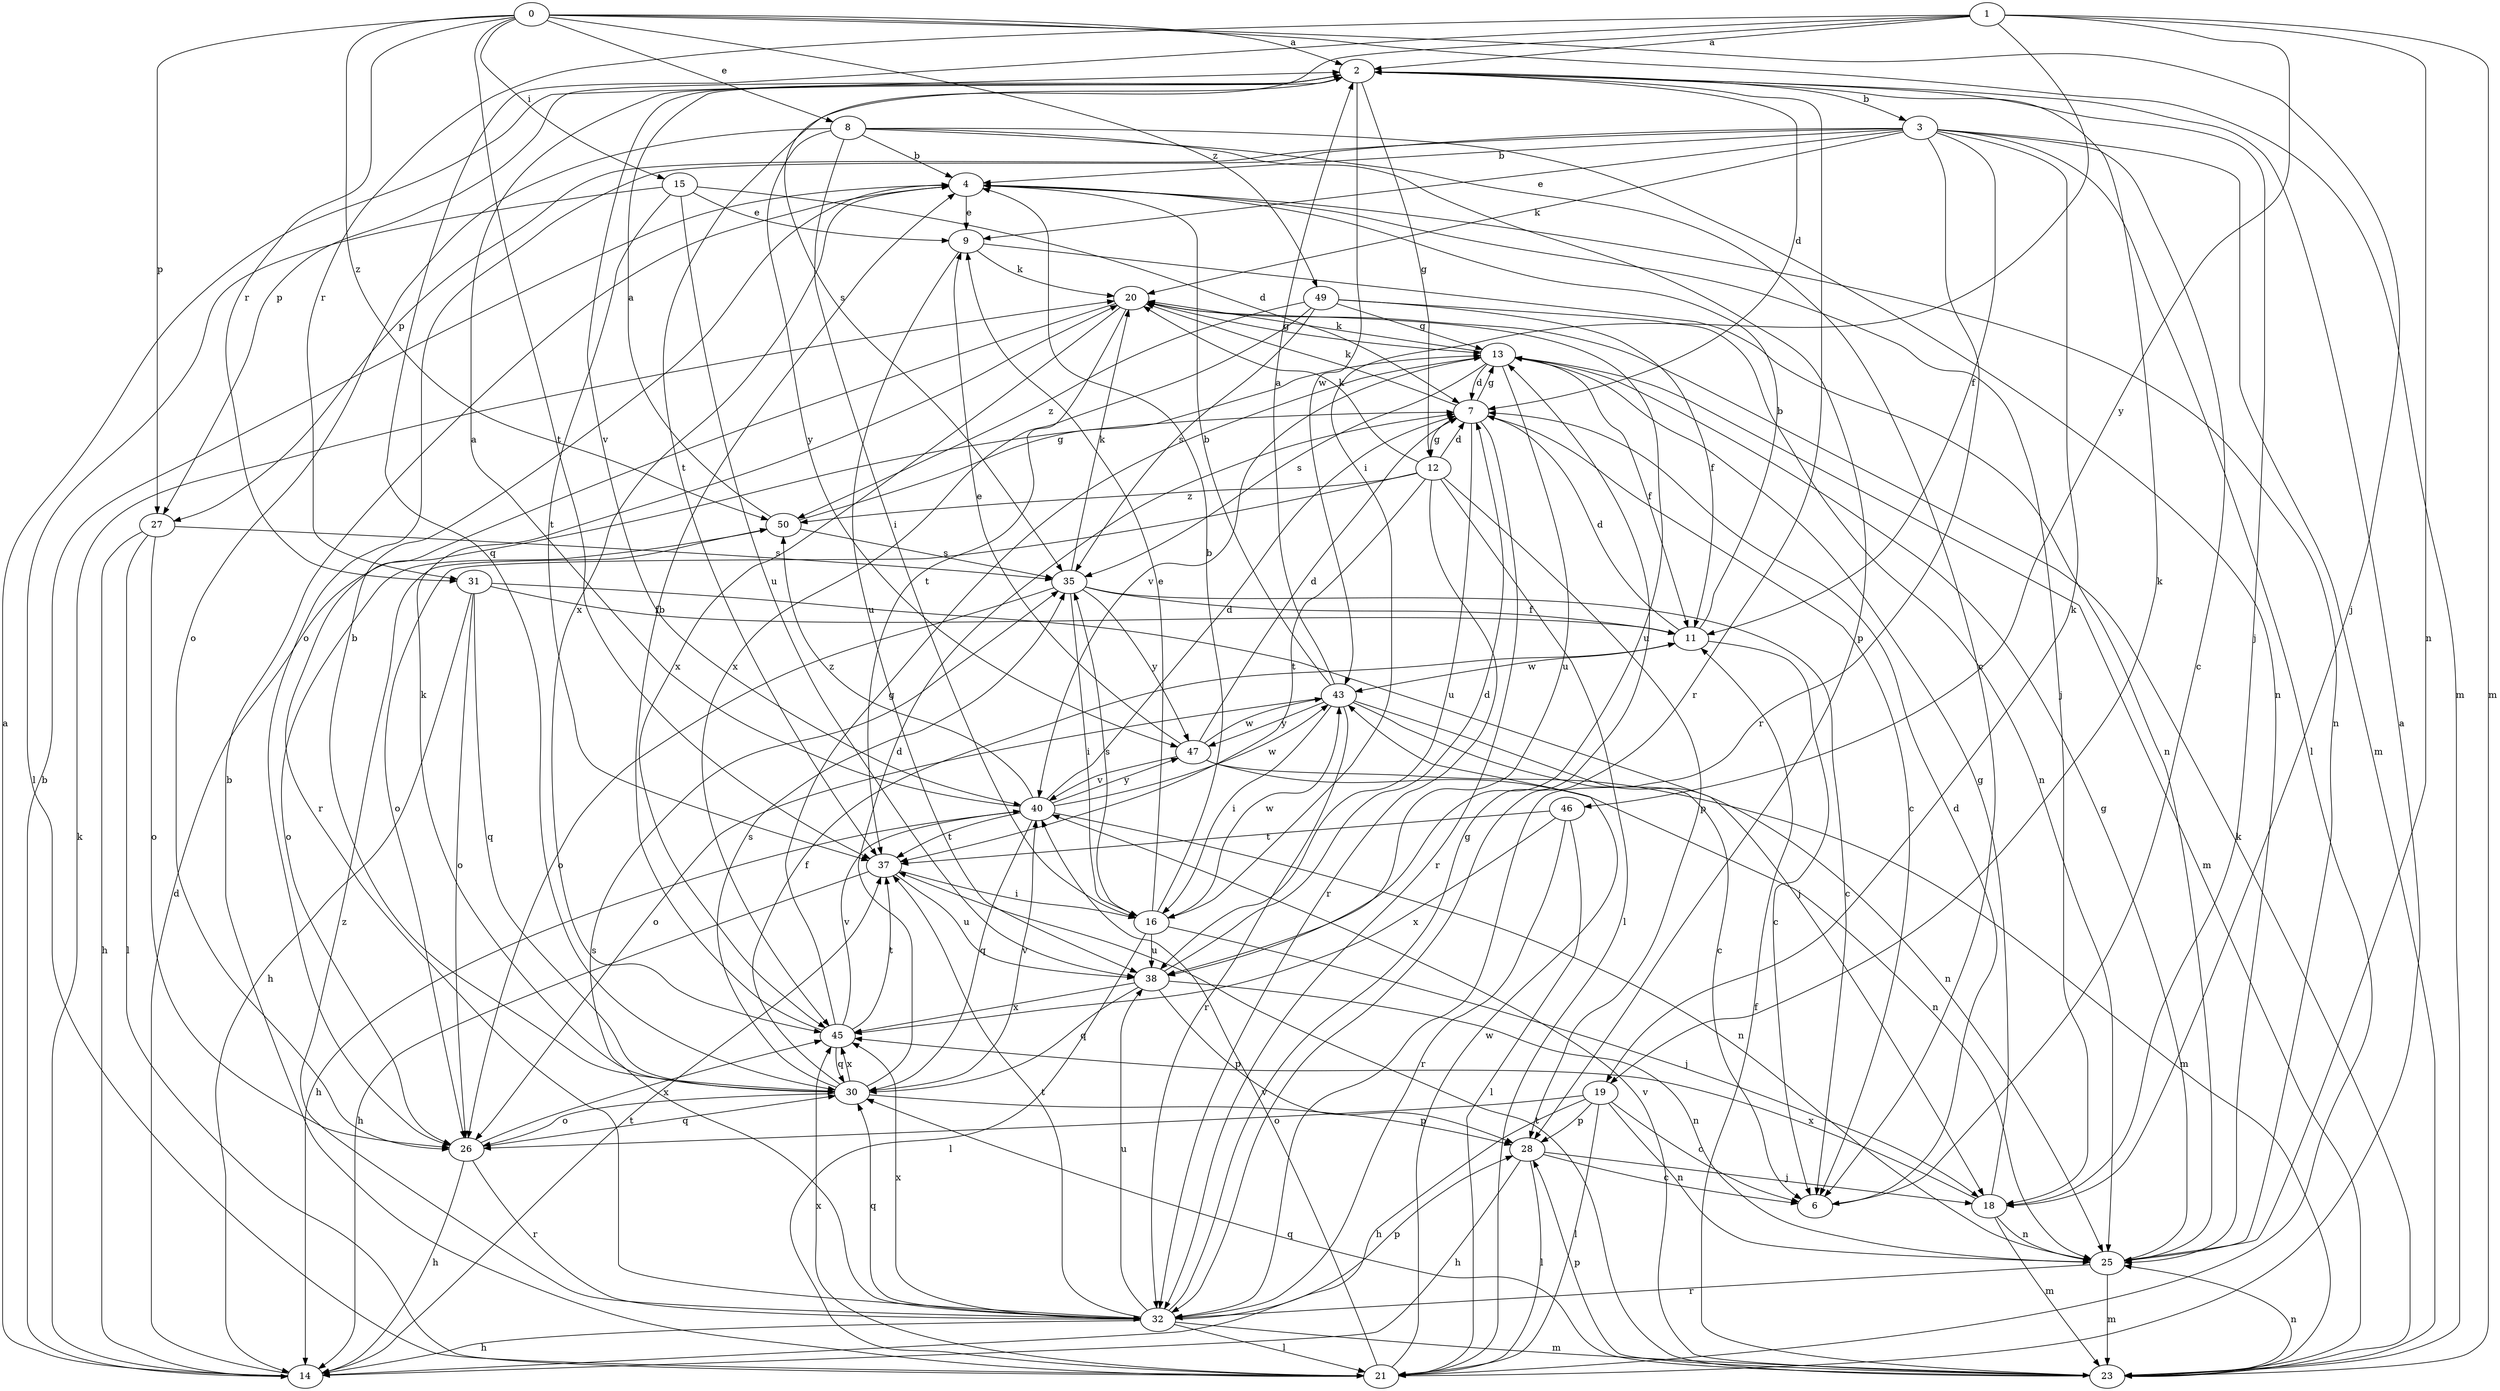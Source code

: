 strict digraph  {
0;
1;
2;
3;
4;
6;
7;
8;
9;
11;
12;
13;
14;
15;
16;
18;
19;
20;
21;
23;
25;
26;
27;
28;
30;
31;
32;
35;
37;
38;
40;
43;
45;
46;
47;
49;
50;
0 -> 2  [label=a];
0 -> 8  [label=e];
0 -> 15  [label=i];
0 -> 18  [label=j];
0 -> 23  [label=m];
0 -> 27  [label=p];
0 -> 31  [label=r];
0 -> 37  [label=t];
0 -> 49  [label=z];
0 -> 50  [label=z];
1 -> 2  [label=a];
1 -> 16  [label=i];
1 -> 23  [label=m];
1 -> 25  [label=n];
1 -> 30  [label=q];
1 -> 31  [label=r];
1 -> 35  [label=s];
1 -> 46  [label=y];
2 -> 3  [label=b];
2 -> 7  [label=d];
2 -> 12  [label=g];
2 -> 18  [label=j];
2 -> 19  [label=k];
2 -> 27  [label=p];
2 -> 32  [label=r];
2 -> 37  [label=t];
2 -> 40  [label=v];
2 -> 43  [label=w];
3 -> 4  [label=b];
3 -> 6  [label=c];
3 -> 9  [label=e];
3 -> 11  [label=f];
3 -> 19  [label=k];
3 -> 20  [label=k];
3 -> 21  [label=l];
3 -> 23  [label=m];
3 -> 26  [label=o];
3 -> 27  [label=p];
3 -> 32  [label=r];
4 -> 9  [label=e];
4 -> 18  [label=j];
4 -> 25  [label=n];
4 -> 45  [label=x];
6 -> 7  [label=d];
7 -> 6  [label=c];
7 -> 12  [label=g];
7 -> 13  [label=g];
7 -> 20  [label=k];
7 -> 32  [label=r];
7 -> 38  [label=u];
8 -> 4  [label=b];
8 -> 6  [label=c];
8 -> 16  [label=i];
8 -> 25  [label=n];
8 -> 26  [label=o];
8 -> 28  [label=p];
8 -> 47  [label=y];
9 -> 20  [label=k];
9 -> 25  [label=n];
9 -> 38  [label=u];
11 -> 4  [label=b];
11 -> 6  [label=c];
11 -> 7  [label=d];
11 -> 43  [label=w];
12 -> 7  [label=d];
12 -> 20  [label=k];
12 -> 21  [label=l];
12 -> 26  [label=o];
12 -> 28  [label=p];
12 -> 32  [label=r];
12 -> 37  [label=t];
12 -> 50  [label=z];
13 -> 7  [label=d];
13 -> 11  [label=f];
13 -> 20  [label=k];
13 -> 23  [label=m];
13 -> 35  [label=s];
13 -> 38  [label=u];
13 -> 40  [label=v];
14 -> 2  [label=a];
14 -> 4  [label=b];
14 -> 7  [label=d];
14 -> 20  [label=k];
14 -> 37  [label=t];
15 -> 7  [label=d];
15 -> 9  [label=e];
15 -> 21  [label=l];
15 -> 37  [label=t];
15 -> 38  [label=u];
16 -> 4  [label=b];
16 -> 9  [label=e];
16 -> 18  [label=j];
16 -> 21  [label=l];
16 -> 35  [label=s];
16 -> 38  [label=u];
16 -> 43  [label=w];
18 -> 13  [label=g];
18 -> 23  [label=m];
18 -> 25  [label=n];
18 -> 45  [label=x];
19 -> 6  [label=c];
19 -> 14  [label=h];
19 -> 21  [label=l];
19 -> 25  [label=n];
19 -> 26  [label=o];
19 -> 28  [label=p];
20 -> 13  [label=g];
20 -> 32  [label=r];
20 -> 37  [label=t];
20 -> 38  [label=u];
20 -> 45  [label=x];
21 -> 2  [label=a];
21 -> 4  [label=b];
21 -> 40  [label=v];
21 -> 43  [label=w];
21 -> 45  [label=x];
23 -> 11  [label=f];
23 -> 20  [label=k];
23 -> 25  [label=n];
23 -> 28  [label=p];
23 -> 30  [label=q];
23 -> 37  [label=t];
23 -> 40  [label=v];
25 -> 13  [label=g];
25 -> 23  [label=m];
25 -> 32  [label=r];
26 -> 14  [label=h];
26 -> 30  [label=q];
26 -> 32  [label=r];
26 -> 45  [label=x];
27 -> 14  [label=h];
27 -> 21  [label=l];
27 -> 26  [label=o];
27 -> 35  [label=s];
28 -> 6  [label=c];
28 -> 14  [label=h];
28 -> 18  [label=j];
28 -> 21  [label=l];
30 -> 4  [label=b];
30 -> 7  [label=d];
30 -> 11  [label=f];
30 -> 20  [label=k];
30 -> 26  [label=o];
30 -> 28  [label=p];
30 -> 35  [label=s];
30 -> 40  [label=v];
30 -> 45  [label=x];
31 -> 11  [label=f];
31 -> 14  [label=h];
31 -> 18  [label=j];
31 -> 26  [label=o];
31 -> 30  [label=q];
32 -> 13  [label=g];
32 -> 14  [label=h];
32 -> 21  [label=l];
32 -> 23  [label=m];
32 -> 28  [label=p];
32 -> 30  [label=q];
32 -> 35  [label=s];
32 -> 37  [label=t];
32 -> 38  [label=u];
32 -> 45  [label=x];
32 -> 50  [label=z];
35 -> 6  [label=c];
35 -> 11  [label=f];
35 -> 16  [label=i];
35 -> 20  [label=k];
35 -> 26  [label=o];
35 -> 47  [label=y];
37 -> 14  [label=h];
37 -> 16  [label=i];
37 -> 38  [label=u];
38 -> 7  [label=d];
38 -> 25  [label=n];
38 -> 28  [label=p];
38 -> 30  [label=q];
38 -> 45  [label=x];
40 -> 2  [label=a];
40 -> 7  [label=d];
40 -> 14  [label=h];
40 -> 25  [label=n];
40 -> 30  [label=q];
40 -> 37  [label=t];
40 -> 43  [label=w];
40 -> 47  [label=y];
40 -> 50  [label=z];
43 -> 2  [label=a];
43 -> 4  [label=b];
43 -> 6  [label=c];
43 -> 16  [label=i];
43 -> 25  [label=n];
43 -> 26  [label=o];
43 -> 32  [label=r];
43 -> 47  [label=y];
45 -> 4  [label=b];
45 -> 13  [label=g];
45 -> 30  [label=q];
45 -> 37  [label=t];
45 -> 40  [label=v];
46 -> 21  [label=l];
46 -> 32  [label=r];
46 -> 37  [label=t];
46 -> 45  [label=x];
47 -> 7  [label=d];
47 -> 9  [label=e];
47 -> 23  [label=m];
47 -> 25  [label=n];
47 -> 40  [label=v];
47 -> 43  [label=w];
49 -> 11  [label=f];
49 -> 13  [label=g];
49 -> 25  [label=n];
49 -> 35  [label=s];
49 -> 45  [label=x];
49 -> 50  [label=z];
50 -> 2  [label=a];
50 -> 13  [label=g];
50 -> 26  [label=o];
50 -> 35  [label=s];
}
